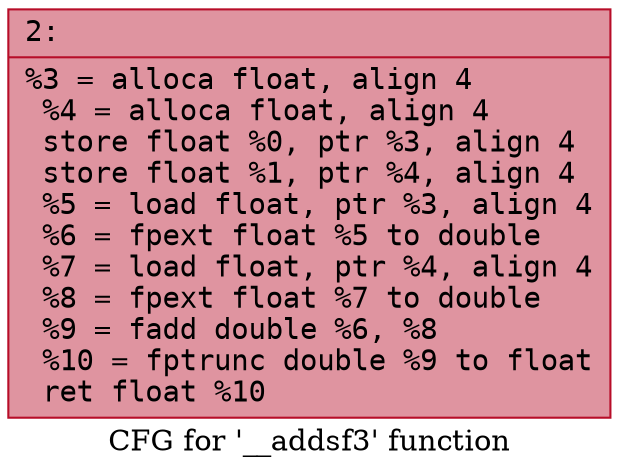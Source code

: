 digraph "CFG for '__addsf3' function" {
	label="CFG for '__addsf3' function";

	Node0x600000b27660 [shape=record,color="#b70d28ff", style=filled, fillcolor="#b70d2870" fontname="Courier",label="{2:\l|  %3 = alloca float, align 4\l  %4 = alloca float, align 4\l  store float %0, ptr %3, align 4\l  store float %1, ptr %4, align 4\l  %5 = load float, ptr %3, align 4\l  %6 = fpext float %5 to double\l  %7 = load float, ptr %4, align 4\l  %8 = fpext float %7 to double\l  %9 = fadd double %6, %8\l  %10 = fptrunc double %9 to float\l  ret float %10\l}"];
}
